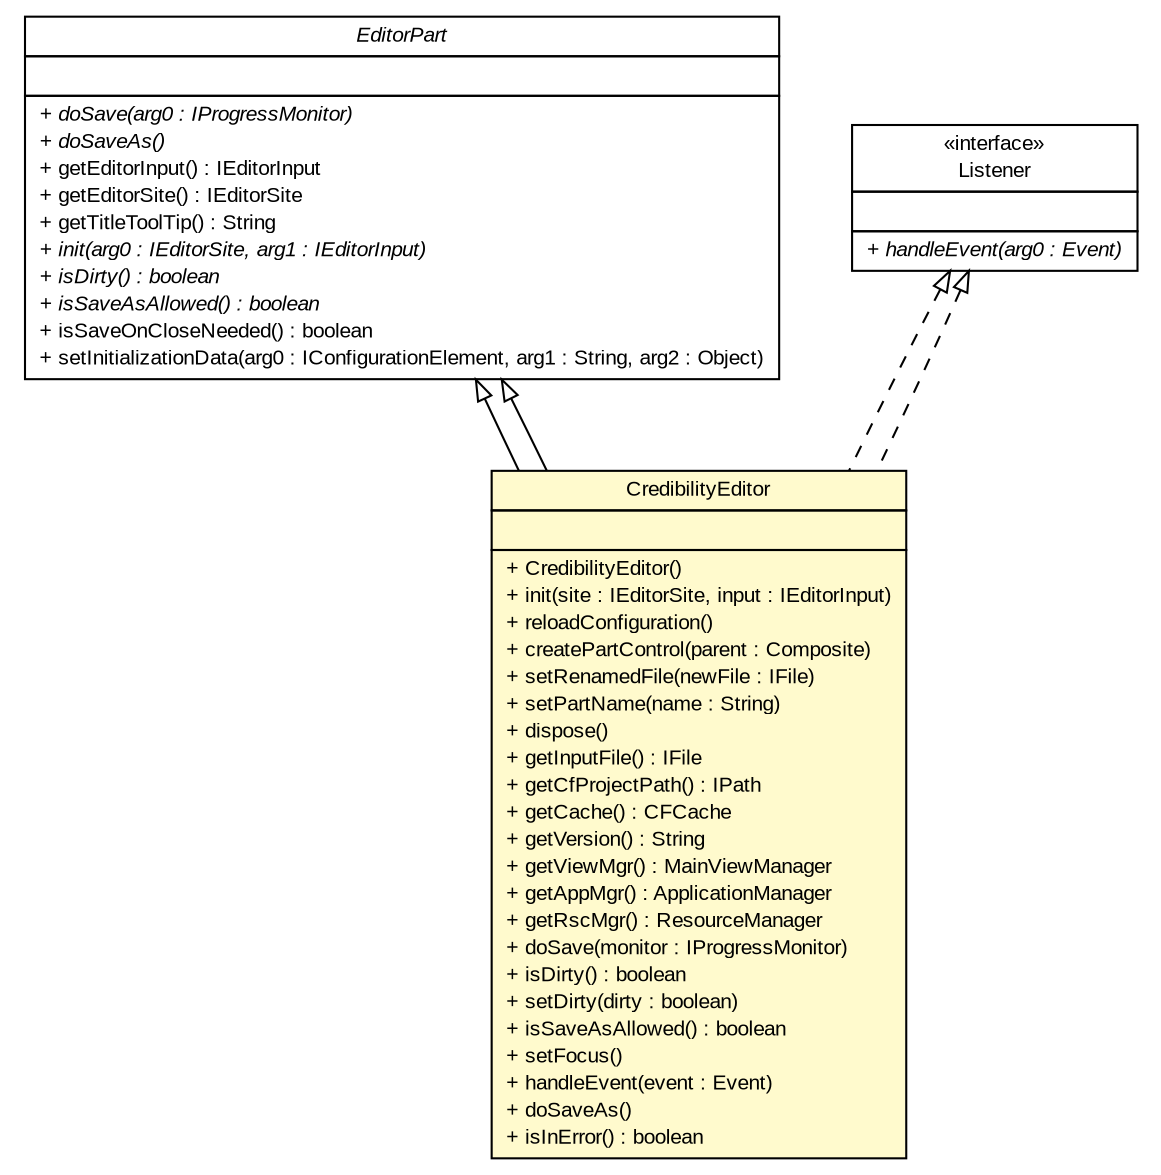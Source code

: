 #!/usr/local/bin/dot
#
# Class diagram 
# Generated by UMLGraph version R5_6-24-gf6e263 (http://www.umlgraph.org/)
#

digraph G {
	edge [fontname="arial",fontsize=10,labelfontname="arial",labelfontsize=10];
	node [fontname="arial",fontsize=10,shape=plaintext];
	nodesep=0.25;
	ranksep=0.5;
	// gov.sandia.cf.launcher.CredibilityEditor
	c71206 [label=<<table title="gov.sandia.cf.launcher.CredibilityEditor" border="0" cellborder="1" cellspacing="0" cellpadding="2" port="p" bgcolor="lemonChiffon" href="./CredibilityEditor.html">
		<tr><td><table border="0" cellspacing="0" cellpadding="1">
<tr><td align="center" balign="center"> CredibilityEditor </td></tr>
		</table></td></tr>
		<tr><td><table border="0" cellspacing="0" cellpadding="1">
<tr><td align="left" balign="left">  </td></tr>
		</table></td></tr>
		<tr><td><table border="0" cellspacing="0" cellpadding="1">
<tr><td align="left" balign="left"> + CredibilityEditor() </td></tr>
<tr><td align="left" balign="left"> + init(site : IEditorSite, input : IEditorInput) </td></tr>
<tr><td align="left" balign="left"> + reloadConfiguration() </td></tr>
<tr><td align="left" balign="left"> + createPartControl(parent : Composite) </td></tr>
<tr><td align="left" balign="left"> + setRenamedFile(newFile : IFile) </td></tr>
<tr><td align="left" balign="left"> + setPartName(name : String) </td></tr>
<tr><td align="left" balign="left"> + dispose() </td></tr>
<tr><td align="left" balign="left"> + getInputFile() : IFile </td></tr>
<tr><td align="left" balign="left"> + getCfProjectPath() : IPath </td></tr>
<tr><td align="left" balign="left"> + getCache() : CFCache </td></tr>
<tr><td align="left" balign="left"> + getVersion() : String </td></tr>
<tr><td align="left" balign="left"> + getViewMgr() : MainViewManager </td></tr>
<tr><td align="left" balign="left"> + getAppMgr() : ApplicationManager </td></tr>
<tr><td align="left" balign="left"> + getRscMgr() : ResourceManager </td></tr>
<tr><td align="left" balign="left"> + doSave(monitor : IProgressMonitor) </td></tr>
<tr><td align="left" balign="left"> + isDirty() : boolean </td></tr>
<tr><td align="left" balign="left"> + setDirty(dirty : boolean) </td></tr>
<tr><td align="left" balign="left"> + isSaveAsAllowed() : boolean </td></tr>
<tr><td align="left" balign="left"> + setFocus() </td></tr>
<tr><td align="left" balign="left"> + handleEvent(event : Event) </td></tr>
<tr><td align="left" balign="left"> + doSaveAs() </td></tr>
<tr><td align="left" balign="left"> + isInError() : boolean </td></tr>
		</table></td></tr>
		</table>>, URL="./CredibilityEditor.html", fontname="arial", fontcolor="black", fontsize=10.0];
	//gov.sandia.cf.launcher.CredibilityEditor extends org.eclipse.ui.part.EditorPart
	c71601:p -> c71206:p [dir=back,arrowtail=empty];
	//gov.sandia.cf.launcher.CredibilityEditor implements org.eclipse.swt.widgets.Listener
	c71602:p -> c71206:p [dir=back,arrowtail=empty,style=dashed];
	//gov.sandia.cf.launcher.CredibilityEditor extends org.eclipse.ui.part.EditorPart
	c71601:p -> c71206:p [dir=back,arrowtail=empty];
	//gov.sandia.cf.launcher.CredibilityEditor implements org.eclipse.swt.widgets.Listener
	c71602:p -> c71206:p [dir=back,arrowtail=empty,style=dashed];
	// org.eclipse.ui.part.EditorPart
	c71601 [label=<<table title="org.eclipse.ui.part.EditorPart" border="0" cellborder="1" cellspacing="0" cellpadding="2" port="p" href="http://java.sun.com/j2se/1.4.2/docs/api/org/eclipse/ui/part/EditorPart.html">
		<tr><td><table border="0" cellspacing="0" cellpadding="1">
<tr><td align="center" balign="center"><font face="arial italic"> EditorPart </font></td></tr>
		</table></td></tr>
		<tr><td><table border="0" cellspacing="0" cellpadding="1">
<tr><td align="left" balign="left">  </td></tr>
		</table></td></tr>
		<tr><td><table border="0" cellspacing="0" cellpadding="1">
<tr><td align="left" balign="left"><font face="arial italic" point-size="10.0"> + doSave(arg0 : IProgressMonitor) </font></td></tr>
<tr><td align="left" balign="left"><font face="arial italic" point-size="10.0"> + doSaveAs() </font></td></tr>
<tr><td align="left" balign="left"> + getEditorInput() : IEditorInput </td></tr>
<tr><td align="left" balign="left"> + getEditorSite() : IEditorSite </td></tr>
<tr><td align="left" balign="left"> + getTitleToolTip() : String </td></tr>
<tr><td align="left" balign="left"><font face="arial italic" point-size="10.0"> + init(arg0 : IEditorSite, arg1 : IEditorInput) </font></td></tr>
<tr><td align="left" balign="left"><font face="arial italic" point-size="10.0"> + isDirty() : boolean </font></td></tr>
<tr><td align="left" balign="left"><font face="arial italic" point-size="10.0"> + isSaveAsAllowed() : boolean </font></td></tr>
<tr><td align="left" balign="left"> + isSaveOnCloseNeeded() : boolean </td></tr>
<tr><td align="left" balign="left"> + setInitializationData(arg0 : IConfigurationElement, arg1 : String, arg2 : Object) </td></tr>
		</table></td></tr>
		</table>>, URL="http://java.sun.com/j2se/1.4.2/docs/api/org/eclipse/ui/part/EditorPart.html", fontname="arial", fontcolor="black", fontsize=10.0];
	// org.eclipse.swt.widgets.Listener
	c71602 [label=<<table title="org.eclipse.swt.widgets.Listener" border="0" cellborder="1" cellspacing="0" cellpadding="2" port="p" href="http://java.sun.com/j2se/1.4.2/docs/api/org/eclipse/swt/widgets/Listener.html">
		<tr><td><table border="0" cellspacing="0" cellpadding="1">
<tr><td align="center" balign="center"> &#171;interface&#187; </td></tr>
<tr><td align="center" balign="center"> Listener </td></tr>
		</table></td></tr>
		<tr><td><table border="0" cellspacing="0" cellpadding="1">
<tr><td align="left" balign="left">  </td></tr>
		</table></td></tr>
		<tr><td><table border="0" cellspacing="0" cellpadding="1">
<tr><td align="left" balign="left"><font face="arial italic" point-size="10.0"> + handleEvent(arg0 : Event) </font></td></tr>
		</table></td></tr>
		</table>>, URL="http://java.sun.com/j2se/1.4.2/docs/api/org/eclipse/swt/widgets/Listener.html", fontname="arial", fontcolor="black", fontsize=10.0];
}

